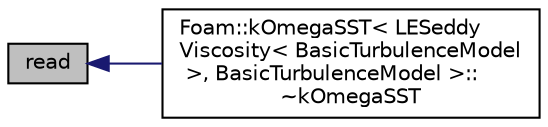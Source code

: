 digraph "read"
{
  bgcolor="transparent";
  edge [fontname="Helvetica",fontsize="10",labelfontname="Helvetica",labelfontsize="10"];
  node [fontname="Helvetica",fontsize="10",shape=record];
  rankdir="LR";
  Node58 [label="read",height=0.2,width=0.4,color="black", fillcolor="grey75", style="filled", fontcolor="black"];
  Node58 -> Node59 [dir="back",color="midnightblue",fontsize="10",style="solid",fontname="Helvetica"];
  Node59 [label="Foam::kOmegaSST\< LESeddy\lViscosity\< BasicTurbulenceModel\l \>, BasicTurbulenceModel \>::\l~kOmegaSST",height=0.2,width=0.4,color="black",URL="$a32117.html#a9d8df3d6379d390dd3617593ab702279",tooltip="Destructor. "];
}
